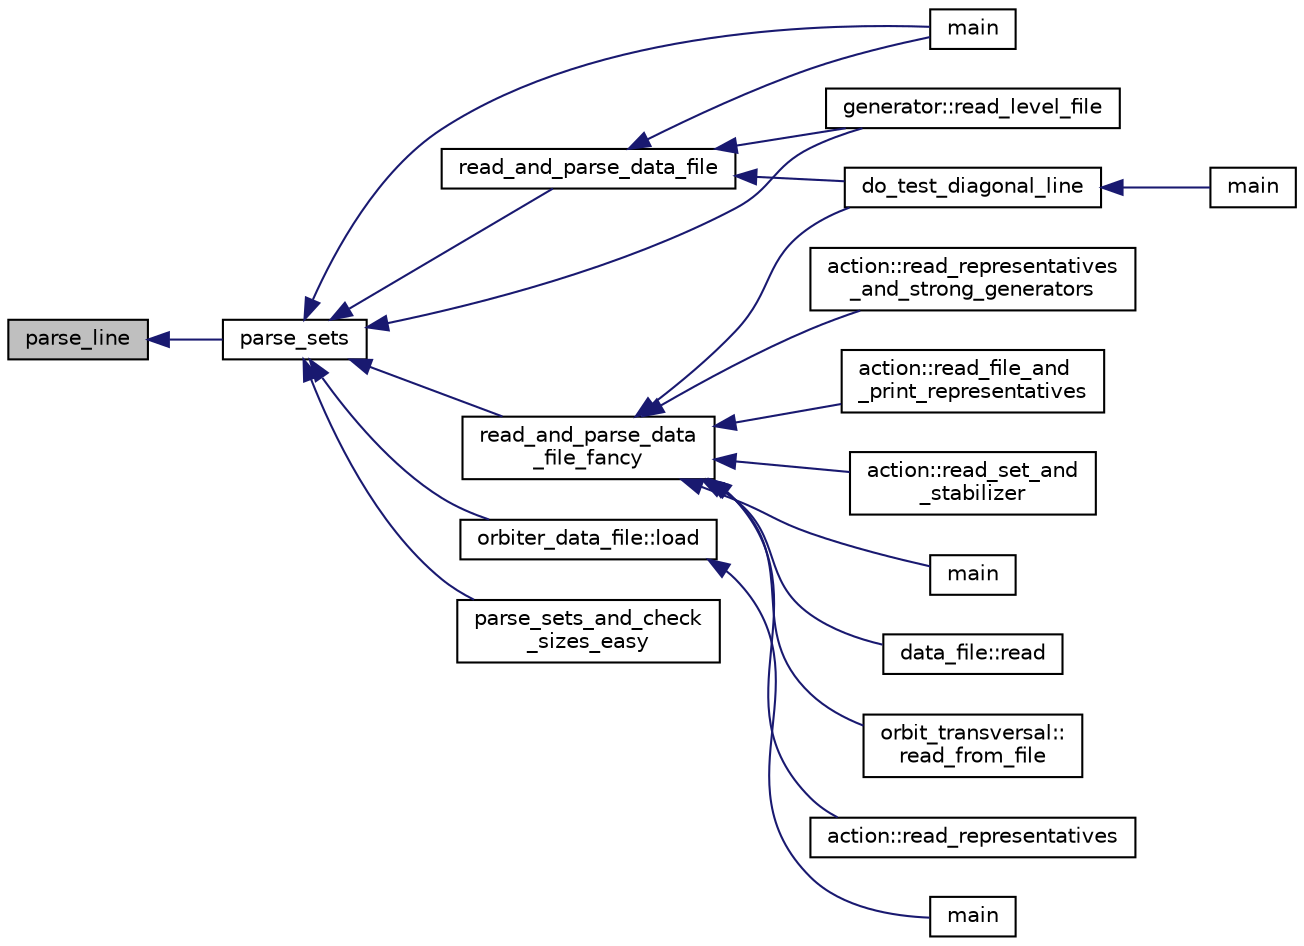 digraph "parse_line"
{
  edge [fontname="Helvetica",fontsize="10",labelfontname="Helvetica",labelfontsize="10"];
  node [fontname="Helvetica",fontsize="10",shape=record];
  rankdir="LR";
  Node4737 [label="parse_line",height=0.2,width=0.4,color="black", fillcolor="grey75", style="filled", fontcolor="black"];
  Node4737 -> Node4738 [dir="back",color="midnightblue",fontsize="10",style="solid",fontname="Helvetica"];
  Node4738 [label="parse_sets",height=0.2,width=0.4,color="black", fillcolor="white", style="filled",URL="$d4/d74/util_8_c.html#a1612628db54b7daaa67b440f2343b240"];
  Node4738 -> Node4739 [dir="back",color="midnightblue",fontsize="10",style="solid",fontname="Helvetica"];
  Node4739 [label="main",height=0.2,width=0.4,color="black", fillcolor="white", style="filled",URL="$df/df4/collect_8_c.html#a3c04138a5bfe5d72780bb7e82a18e627"];
  Node4738 -> Node4740 [dir="back",color="midnightblue",fontsize="10",style="solid",fontname="Helvetica"];
  Node4740 [label="orbiter_data_file::load",height=0.2,width=0.4,color="black", fillcolor="white", style="filled",URL="$dc/dde/classorbiter__data__file.html#a5296d660c596cd3fce81a8f2d26d7d7f"];
  Node4740 -> Node4741 [dir="back",color="midnightblue",fontsize="10",style="solid",fontname="Helvetica"];
  Node4741 [label="main",height=0.2,width=0.4,color="black", fillcolor="white", style="filled",URL="$df/de7/ovoid_2ovoid_8_c.html#a217dbf8b442f20279ea00b898af96f52"];
  Node4738 -> Node4742 [dir="back",color="midnightblue",fontsize="10",style="solid",fontname="Helvetica"];
  Node4742 [label="read_and_parse_data_file",height=0.2,width=0.4,color="black", fillcolor="white", style="filled",URL="$d4/d74/util_8_c.html#aa4d6668fcc58f40de7a3b75adf1e8af0"];
  Node4742 -> Node4739 [dir="back",color="midnightblue",fontsize="10",style="solid",fontname="Helvetica"];
  Node4742 -> Node4743 [dir="back",color="midnightblue",fontsize="10",style="solid",fontname="Helvetica"];
  Node4743 [label="do_test_diagonal_line",height=0.2,width=0.4,color="black", fillcolor="white", style="filled",URL="$d4/d67/geometry_8h.html#a031abbb55d1cba39a58b62fd49f1c755"];
  Node4743 -> Node4744 [dir="back",color="midnightblue",fontsize="10",style="solid",fontname="Helvetica"];
  Node4744 [label="main",height=0.2,width=0.4,color="black", fillcolor="white", style="filled",URL="$d0/d2f/process_8_c.html#a3c04138a5bfe5d72780bb7e82a18e627"];
  Node4742 -> Node4745 [dir="back",color="midnightblue",fontsize="10",style="solid",fontname="Helvetica"];
  Node4745 [label="generator::read_level_file",height=0.2,width=0.4,color="black", fillcolor="white", style="filled",URL="$d7/d73/classgenerator.html#a2f706a252cb52357a8c214972a50c994"];
  Node4738 -> Node4746 [dir="back",color="midnightblue",fontsize="10",style="solid",fontname="Helvetica"];
  Node4746 [label="parse_sets_and_check\l_sizes_easy",height=0.2,width=0.4,color="black", fillcolor="white", style="filled",URL="$d4/d74/util_8_c.html#aa82fe570ec44150c6df25516dc8b78c1"];
  Node4738 -> Node4747 [dir="back",color="midnightblue",fontsize="10",style="solid",fontname="Helvetica"];
  Node4747 [label="read_and_parse_data\l_file_fancy",height=0.2,width=0.4,color="black", fillcolor="white", style="filled",URL="$d4/d74/util_8_c.html#aeb8585c8a2e92cfdfbe73d8995800de8"];
  Node4747 -> Node4748 [dir="back",color="midnightblue",fontsize="10",style="solid",fontname="Helvetica"];
  Node4748 [label="main",height=0.2,width=0.4,color="black", fillcolor="white", style="filled",URL="$d0/dfc/transpose_8_c.html#a217dbf8b442f20279ea00b898af96f52"];
  Node4747 -> Node4749 [dir="back",color="midnightblue",fontsize="10",style="solid",fontname="Helvetica"];
  Node4749 [label="data_file::read",height=0.2,width=0.4,color="black", fillcolor="white", style="filled",URL="$d2/dd1/classdata__file.html#a34c1f9447c977e2e98958930853afaf0"];
  Node4747 -> Node4743 [dir="back",color="midnightblue",fontsize="10",style="solid",fontname="Helvetica"];
  Node4747 -> Node4750 [dir="back",color="midnightblue",fontsize="10",style="solid",fontname="Helvetica"];
  Node4750 [label="orbit_transversal::\lread_from_file",height=0.2,width=0.4,color="black", fillcolor="white", style="filled",URL="$de/d2d/classorbit__transversal.html#af88293d7cc859b6202547d60a08c6b59"];
  Node4747 -> Node4751 [dir="back",color="midnightblue",fontsize="10",style="solid",fontname="Helvetica"];
  Node4751 [label="action::read_representatives",height=0.2,width=0.4,color="black", fillcolor="white", style="filled",URL="$d2/d86/classaction.html#a4959d3dd9b20c330b15c31ab6162cc2b"];
  Node4747 -> Node4752 [dir="back",color="midnightblue",fontsize="10",style="solid",fontname="Helvetica"];
  Node4752 [label="action::read_representatives\l_and_strong_generators",height=0.2,width=0.4,color="black", fillcolor="white", style="filled",URL="$d2/d86/classaction.html#a59ba2fa55080f6b1703141f60e0d3aad"];
  Node4747 -> Node4753 [dir="back",color="midnightblue",fontsize="10",style="solid",fontname="Helvetica"];
  Node4753 [label="action::read_file_and\l_print_representatives",height=0.2,width=0.4,color="black", fillcolor="white", style="filled",URL="$d2/d86/classaction.html#a04633f855952d34d7202126a895fd45b"];
  Node4747 -> Node4754 [dir="back",color="midnightblue",fontsize="10",style="solid",fontname="Helvetica"];
  Node4754 [label="action::read_set_and\l_stabilizer",height=0.2,width=0.4,color="black", fillcolor="white", style="filled",URL="$d2/d86/classaction.html#a7e22ee51c869b45d98ec93ec431389f5"];
  Node4738 -> Node4745 [dir="back",color="midnightblue",fontsize="10",style="solid",fontname="Helvetica"];
}

